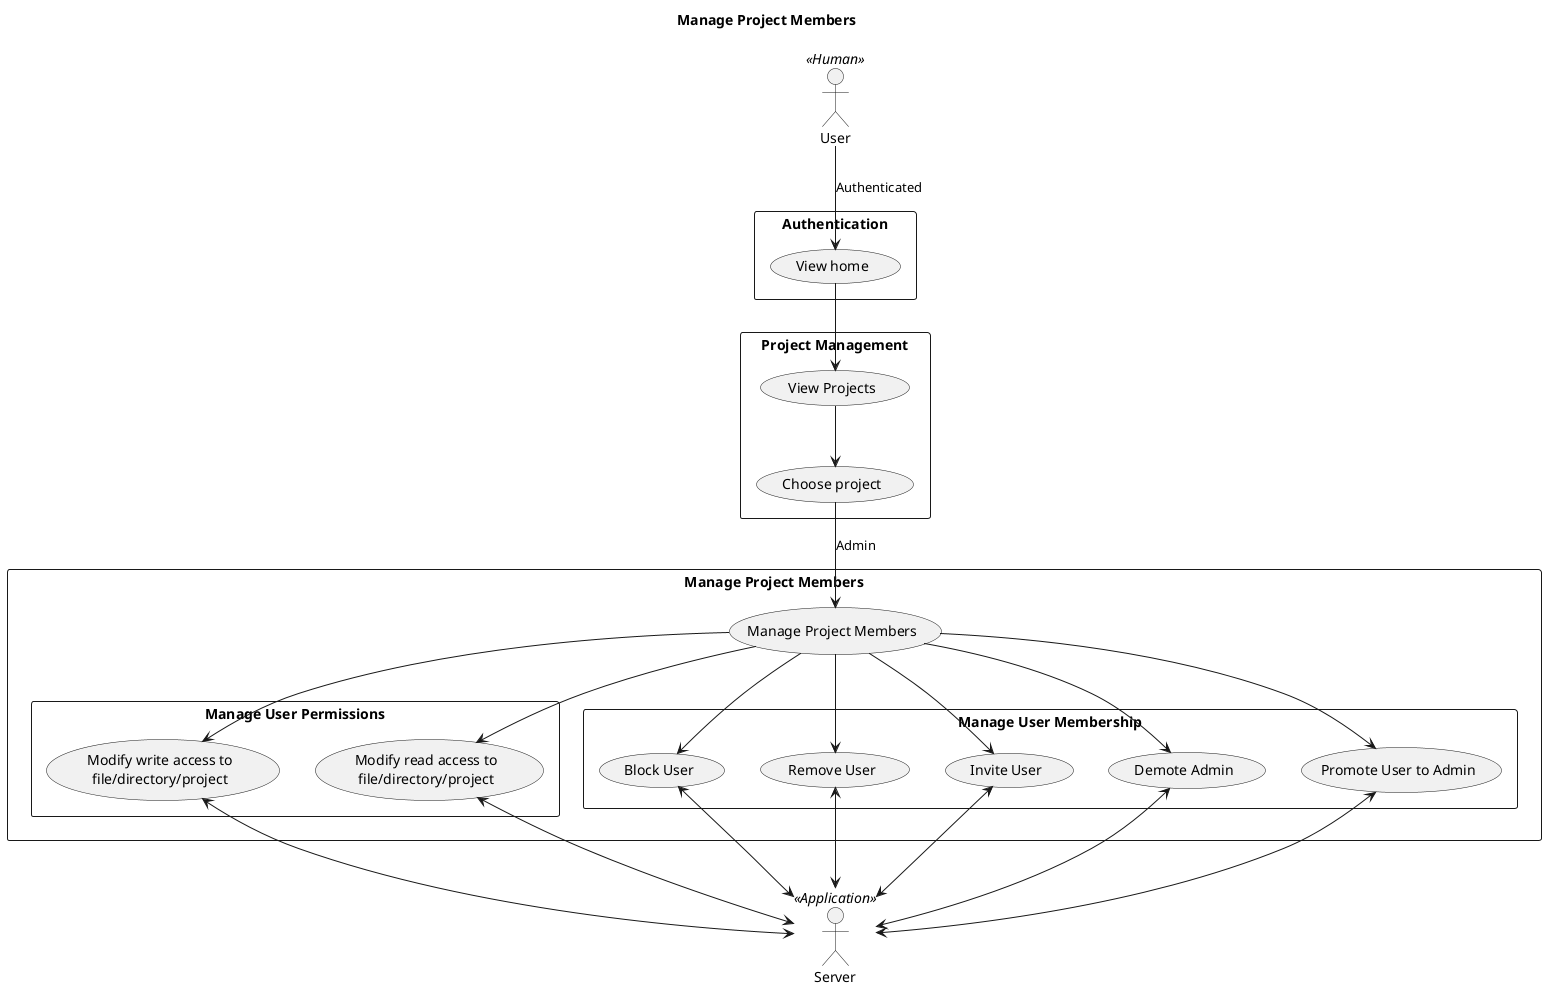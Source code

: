 @startuml

title Manage Project Members

actor User << Human >>
actor Server << Application >>

rectangle "Authentication" {
  User --> (View home): Authenticated
}

rectangle "Project Management" {
  (View home) --> (View Projects)
  (View Projects) --> (Choose project)
}

rectangle "Manage Project Members" {
  (Manage Project Members) as manage
  (Choose project) --> manage : Admin
  rectangle "Manage User Permissions" {
    manage --> (Modify read access to\nfile/directory/project)
    manage --> (Modify write access to\nfile/directory/project)
  }
  rectangle "Manage User Membership" {
    manage --> (Invite User)
    manage --> (Remove User)
    manage --> (Block User)
    manage --> (Promote User to Admin)
    manage --> (Demote Admin)
  }
}

Server <-u-> (Modify read access to\nfile/directory/project)
Server <-u-> (Modify write access to\nfile/directory/project)
Server <-u-> (Promote User to Admin)
Server <-u-> (Demote Admin)
Server <-u-> (Invite User)
Server <-u-> (Remove User)
Server <-u-> (Block User)
@enduml

